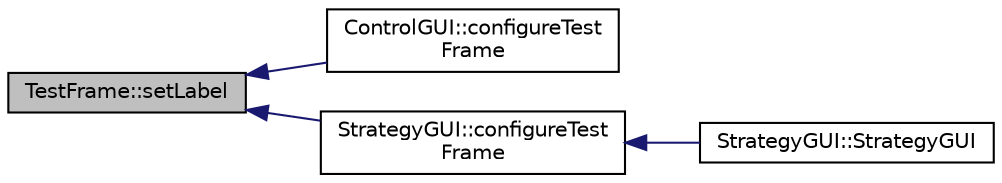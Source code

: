 digraph "TestFrame::setLabel"
{
 // INTERACTIVE_SVG=YES
  edge [fontname="Helvetica",fontsize="10",labelfontname="Helvetica",labelfontsize="10"];
  node [fontname="Helvetica",fontsize="10",shape=record];
  rankdir="LR";
  Node21 [label="TestFrame::setLabel",height=0.2,width=0.4,color="black", fillcolor="grey75", style="filled", fontcolor="black"];
  Node21 -> Node22 [dir="back",color="midnightblue",fontsize="10",style="solid",fontname="Helvetica"];
  Node22 [label="ControlGUI::configureTest\lFrame",height=0.2,width=0.4,color="black", fillcolor="white", style="filled",URL="$class_control_g_u_i.html#a3bd87790c510afe1eb2fe7e33474d145",tooltip="Creates the Text frame on Control Gui. "];
  Node21 -> Node23 [dir="back",color="midnightblue",fontsize="10",style="solid",fontname="Helvetica"];
  Node23 [label="StrategyGUI::configureTest\lFrame",height=0.2,width=0.4,color="black", fillcolor="white", style="filled",URL="$class_strategy_g_u_i.html#aaeb2b9affadab5eafc8885f983a1cc36",tooltip="Inicialization of labels and values from Test Parameters frame. "];
  Node23 -> Node24 [dir="back",color="midnightblue",fontsize="10",style="solid",fontname="Helvetica"];
  Node24 [label="StrategyGUI::StrategyGUI",height=0.2,width=0.4,color="black", fillcolor="white", style="filled",URL="$class_strategy_g_u_i.html#a6676ae87f9ccabe157ec8e60f94041b7",tooltip="Constructor of a StrategyGUI object. "];
}
